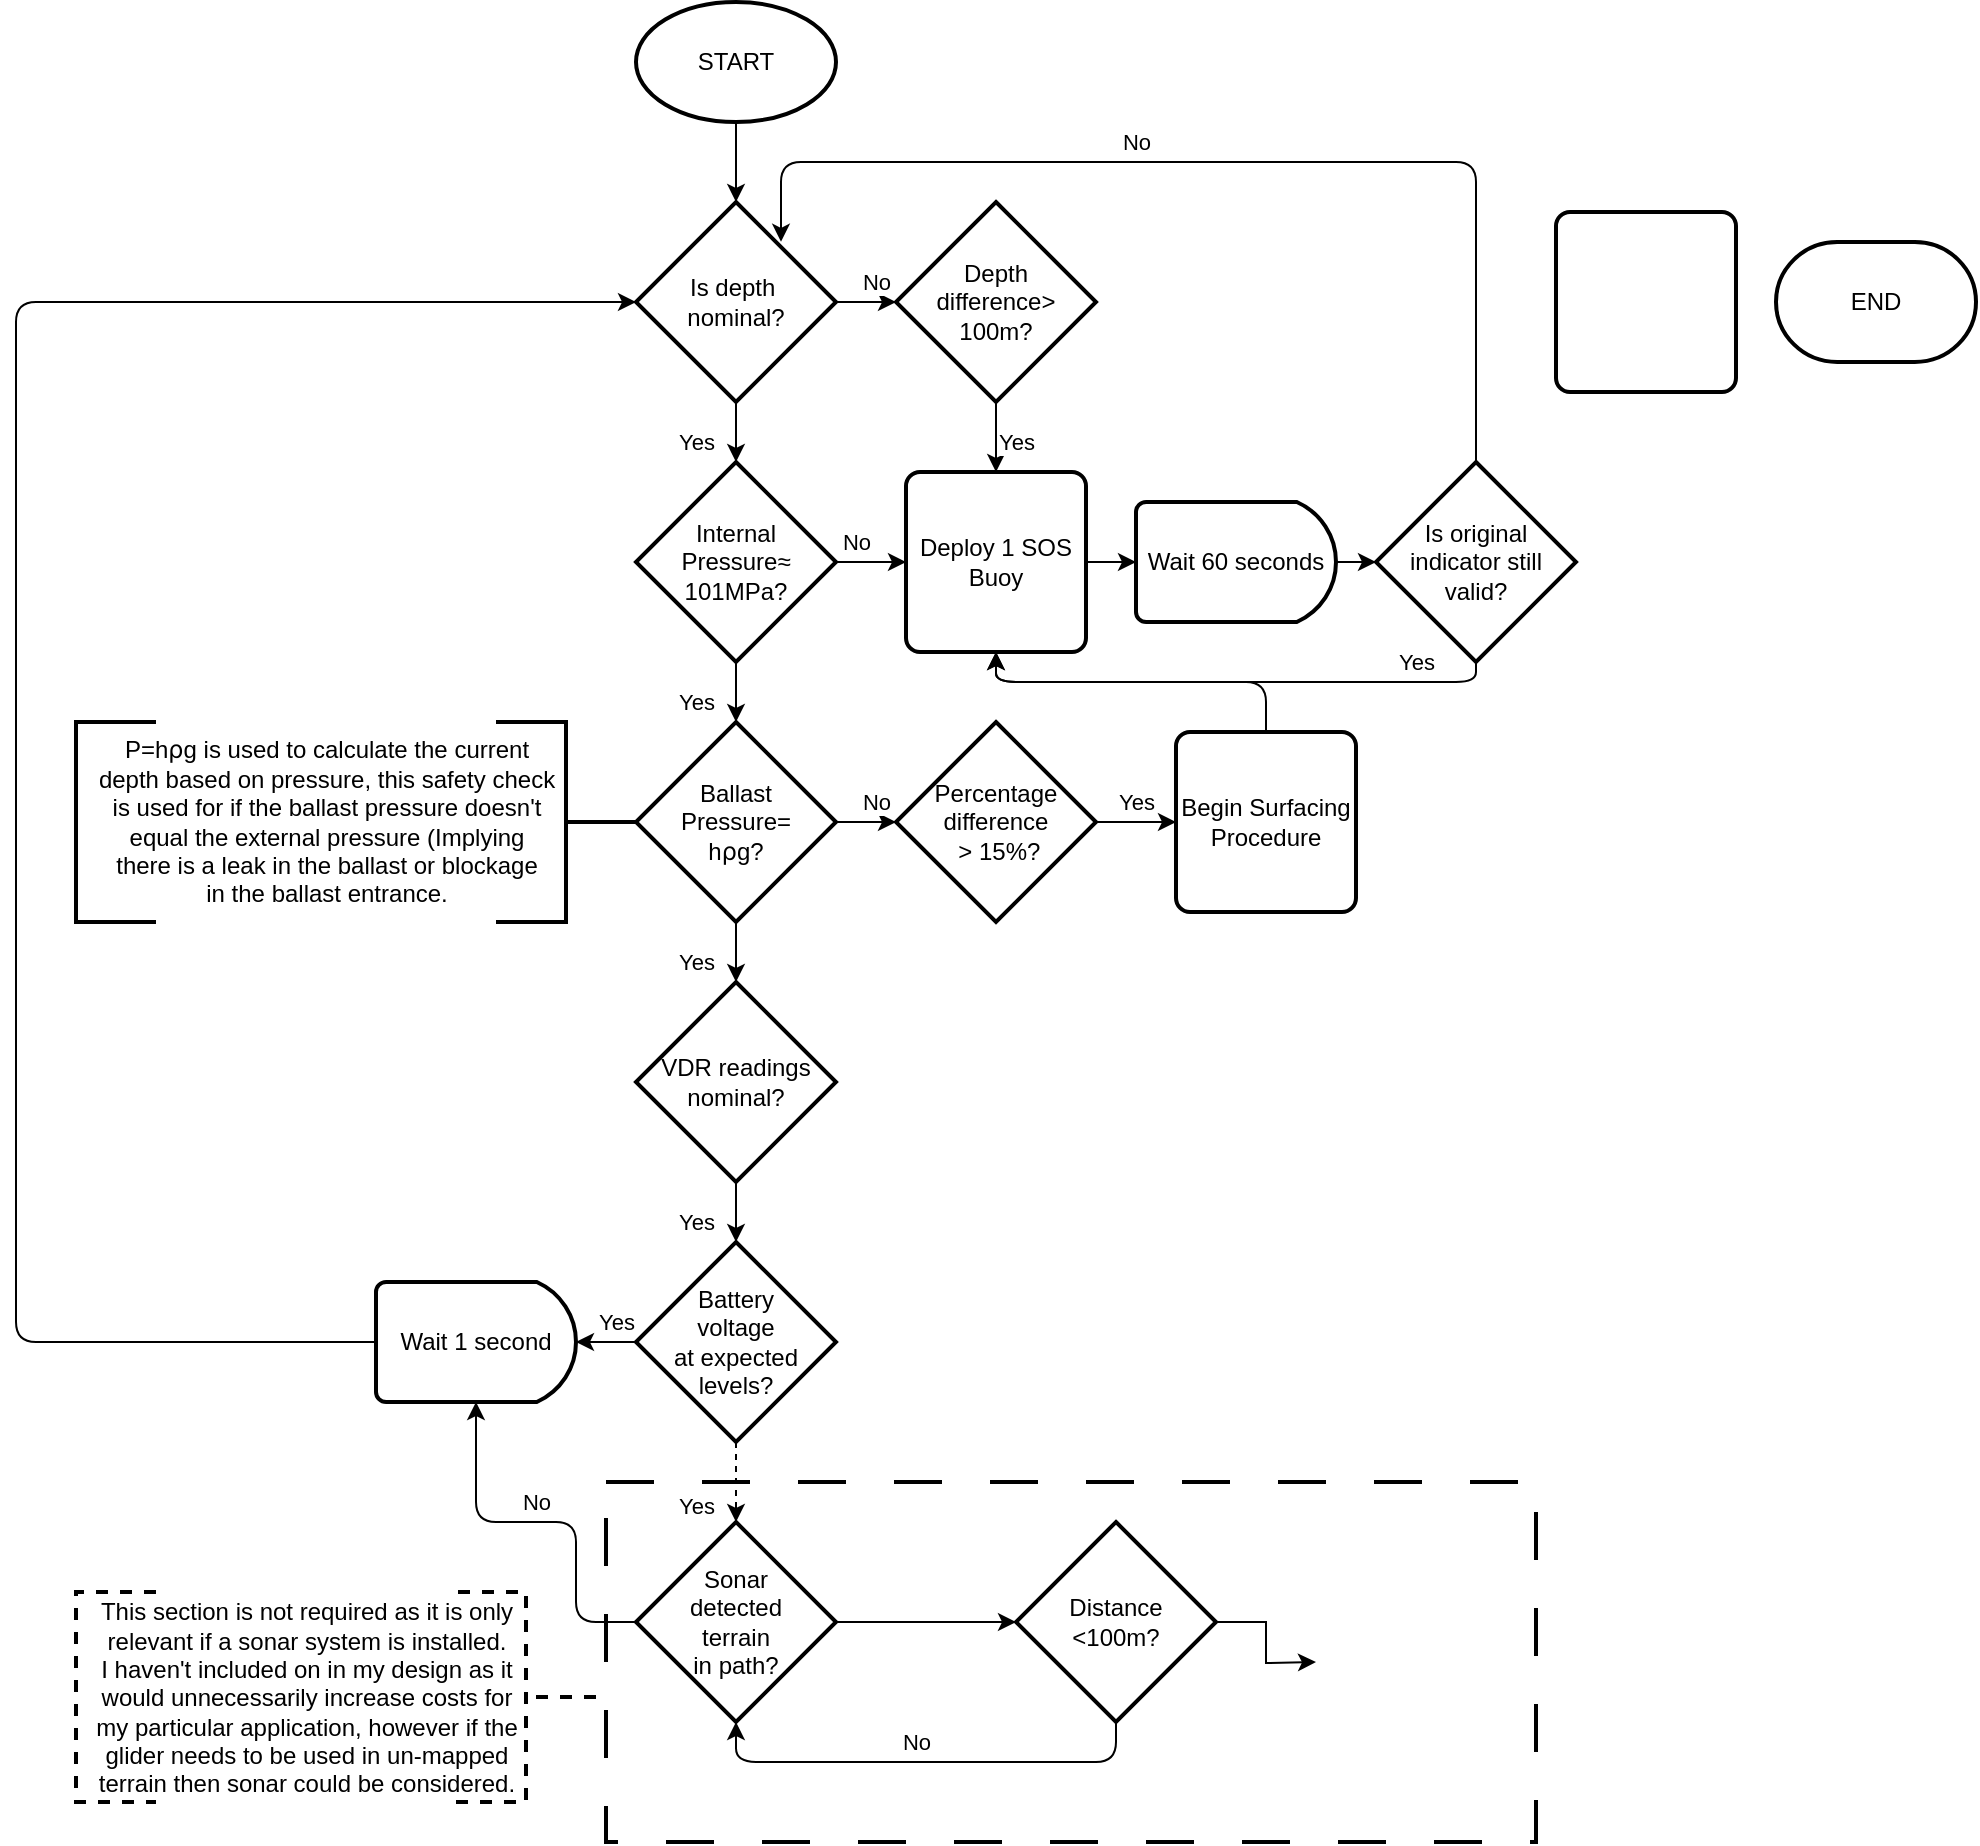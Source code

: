 <mxfile version="23.1.1" type="github">
  <diagram name="Page-1" id="_ZtMKQhsQfH3b8c-g6-p">
    <mxGraphModel dx="2363" dy="512" grid="1" gridSize="10" guides="1" tooltips="1" connect="1" arrows="1" fold="1" page="1" pageScale="1" pageWidth="1600" pageHeight="900" math="0" shadow="0">
      <root>
        <mxCell id="0" />
        <mxCell id="1" parent="0" />
        <mxCell id="843ryuQk1RUX_LKev8zN-1" value="" style="whiteSpace=wrap;html=1;fillOpacity=0;dashed=1;dashPattern=12 12;strokeWidth=2;" parent="1" vertex="1">
          <mxGeometry x="245" y="800" width="465" height="180" as="geometry" />
        </mxCell>
        <mxCell id="_ji78fSE16EsFTa8EE69-10" value="" style="edgeStyle=orthogonalEdgeStyle;rounded=0;orthogonalLoop=1;jettySize=auto;html=1;" parent="1" source="_ji78fSE16EsFTa8EE69-1" target="_ji78fSE16EsFTa8EE69-4" edge="1">
          <mxGeometry relative="1" as="geometry" />
        </mxCell>
        <mxCell id="_ji78fSE16EsFTa8EE69-1" value="START" style="strokeWidth=2;html=1;shape=mxgraph.flowchart.start_1;whiteSpace=wrap;" parent="1" vertex="1">
          <mxGeometry x="260" y="60" width="100" height="60" as="geometry" />
        </mxCell>
        <mxCell id="_ji78fSE16EsFTa8EE69-2" value="END" style="strokeWidth=2;html=1;shape=mxgraph.flowchart.terminator;whiteSpace=wrap;" parent="1" vertex="1">
          <mxGeometry x="830" y="180" width="100" height="60" as="geometry" />
        </mxCell>
        <mxCell id="_ji78fSE16EsFTa8EE69-12" value="Yes" style="edgeStyle=orthogonalEdgeStyle;rounded=0;orthogonalLoop=1;jettySize=auto;html=1;" parent="1" source="_ji78fSE16EsFTa8EE69-4" target="_ji78fSE16EsFTa8EE69-11" edge="1">
          <mxGeometry x="0.6" y="-20" relative="1" as="geometry">
            <mxPoint as="offset" />
          </mxGeometry>
        </mxCell>
        <mxCell id="843ryuQk1RUX_LKev8zN-7" value="No" style="edgeStyle=orthogonalEdgeStyle;rounded=0;orthogonalLoop=1;jettySize=auto;html=1;" parent="1" source="_ji78fSE16EsFTa8EE69-4" target="843ryuQk1RUX_LKev8zN-6" edge="1">
          <mxGeometry x="0.6" y="10" relative="1" as="geometry">
            <mxPoint as="offset" />
          </mxGeometry>
        </mxCell>
        <mxCell id="_ji78fSE16EsFTa8EE69-4" value="Is depth&amp;nbsp; nominal?" style="strokeWidth=2;html=1;shape=mxgraph.flowchart.decision;whiteSpace=wrap;strokeOpacity=100;fillOpacity=100;labelBackgroundColor=none;" parent="1" vertex="1">
          <mxGeometry x="260" y="160" width="100" height="100" as="geometry" />
        </mxCell>
        <mxCell id="aKs2sdPiNgqwLgO_cGCh-19" style="edgeStyle=orthogonalEdgeStyle;rounded=1;orthogonalLoop=1;jettySize=auto;html=1;entryX=0.5;entryY=1;entryDx=0;entryDy=0;curved=0;" edge="1" parent="1" source="_ji78fSE16EsFTa8EE69-5" target="aKs2sdPiNgqwLgO_cGCh-6">
          <mxGeometry relative="1" as="geometry">
            <Array as="points">
              <mxPoint x="575" y="400" />
              <mxPoint x="440" y="400" />
            </Array>
          </mxGeometry>
        </mxCell>
        <mxCell id="_ji78fSE16EsFTa8EE69-5" value="Begin Surfacing Procedure" style="rounded=1;whiteSpace=wrap;html=1;absoluteArcSize=1;arcSize=14;strokeWidth=2;rotation=0;strokeOpacity=100;fillOpacity=100;labelBackgroundColor=none;" parent="1" vertex="1">
          <mxGeometry x="530" y="425" width="90" height="90" as="geometry" />
        </mxCell>
        <mxCell id="_ji78fSE16EsFTa8EE69-7" value="" style="rounded=1;whiteSpace=wrap;html=1;absoluteArcSize=1;arcSize=14;strokeWidth=2;rotation=0;strokeOpacity=100;fillOpacity=100;labelBackgroundColor=none;" parent="1" vertex="1">
          <mxGeometry x="720" y="165" width="90" height="90" as="geometry" />
        </mxCell>
        <mxCell id="_ji78fSE16EsFTa8EE69-8" value="Wait 1 second" style="strokeWidth=2;html=1;shape=mxgraph.flowchart.delay;whiteSpace=wrap;" parent="1" vertex="1">
          <mxGeometry x="130" y="700" width="100" height="60" as="geometry" />
        </mxCell>
        <mxCell id="_ji78fSE16EsFTa8EE69-15" value="Yes" style="edgeStyle=orthogonalEdgeStyle;rounded=0;orthogonalLoop=1;jettySize=auto;html=1;" parent="1" source="_ji78fSE16EsFTa8EE69-11" target="_ji78fSE16EsFTa8EE69-14" edge="1">
          <mxGeometry x="0.6" y="-20" relative="1" as="geometry">
            <mxPoint as="offset" />
          </mxGeometry>
        </mxCell>
        <mxCell id="aKs2sdPiNgqwLgO_cGCh-8" value="No" style="edgeStyle=orthogonalEdgeStyle;rounded=0;orthogonalLoop=1;jettySize=auto;html=1;" edge="1" parent="1" source="_ji78fSE16EsFTa8EE69-11" target="aKs2sdPiNgqwLgO_cGCh-6">
          <mxGeometry x="-0.556" y="10" relative="1" as="geometry">
            <mxPoint as="offset" />
          </mxGeometry>
        </mxCell>
        <mxCell id="_ji78fSE16EsFTa8EE69-11" value="Internal&lt;br&gt;Pressure≈&lt;br&gt;101MPa?" style="strokeWidth=2;html=1;shape=mxgraph.flowchart.decision;whiteSpace=wrap;strokeOpacity=100;fillOpacity=100;labelBackgroundColor=none;" parent="1" vertex="1">
          <mxGeometry x="260" y="290" width="100" height="100" as="geometry" />
        </mxCell>
        <mxCell id="_ji78fSE16EsFTa8EE69-23" value="Yes" style="edgeStyle=orthogonalEdgeStyle;rounded=0;orthogonalLoop=1;jettySize=auto;html=1;" parent="1" source="_ji78fSE16EsFTa8EE69-14" target="_ji78fSE16EsFTa8EE69-21" edge="1">
          <mxGeometry x="0.6" y="-20" relative="1" as="geometry">
            <mxPoint as="offset" />
          </mxGeometry>
        </mxCell>
        <mxCell id="INJ6BTLhFH8vUywgqhRU-7" value="" style="edgeStyle=orthogonalEdgeStyle;rounded=0;orthogonalLoop=1;jettySize=auto;html=1;" parent="1" source="_ji78fSE16EsFTa8EE69-14" target="INJ6BTLhFH8vUywgqhRU-6" edge="1">
          <mxGeometry relative="1" as="geometry" />
        </mxCell>
        <mxCell id="INJ6BTLhFH8vUywgqhRU-8" value="No" style="edgeLabel;html=1;align=center;verticalAlign=middle;resizable=0;points=[];" parent="INJ6BTLhFH8vUywgqhRU-7" vertex="1" connectable="0">
          <mxGeometry x="0.4" relative="1" as="geometry">
            <mxPoint x="5" y="-10" as="offset" />
          </mxGeometry>
        </mxCell>
        <mxCell id="_ji78fSE16EsFTa8EE69-14" value="Ballast &lt;br&gt;Pressure=&lt;br&gt;h⍴g?" style="strokeWidth=2;html=1;shape=mxgraph.flowchart.decision;whiteSpace=wrap;strokeOpacity=100;fillOpacity=100;labelBackgroundColor=none;" parent="1" vertex="1">
          <mxGeometry x="260" y="420" width="100" height="100" as="geometry" />
        </mxCell>
        <mxCell id="_ji78fSE16EsFTa8EE69-16" value="" style="strokeWidth=2;html=1;shape=mxgraph.flowchart.annotation_2;align=left;labelPosition=right;pointerEvents=1;direction=west;" parent="1" vertex="1">
          <mxGeometry x="190" y="420" width="70" height="100" as="geometry" />
        </mxCell>
        <mxCell id="_ji78fSE16EsFTa8EE69-18" value="P=h⍴g is used to calculate the current &lt;br&gt;depth based on pressure, this safety check&lt;br&gt;is used for if the ballast pressure doesn&#39;t&lt;br&gt;equal the external pressure (Implying&lt;br&gt;there is a leak in the ballast or blockage&lt;br&gt;in the ballast entrance." style="text;html=1;align=center;verticalAlign=middle;resizable=0;points=[];autosize=1;strokeColor=none;fillColor=none;" parent="1" vertex="1">
          <mxGeometry x="-20" y="420" width="250" height="100" as="geometry" />
        </mxCell>
        <mxCell id="_ji78fSE16EsFTa8EE69-19" value="" style="strokeWidth=2;html=1;shape=mxgraph.flowchart.annotation_1;align=left;pointerEvents=1;" parent="1" vertex="1">
          <mxGeometry x="-20" y="420" width="40" height="100" as="geometry" />
        </mxCell>
        <mxCell id="_ji78fSE16EsFTa8EE69-25" value="Yes" style="edgeStyle=orthogonalEdgeStyle;rounded=0;orthogonalLoop=1;jettySize=auto;html=1;" parent="1" source="_ji78fSE16EsFTa8EE69-21" target="_ji78fSE16EsFTa8EE69-24" edge="1">
          <mxGeometry x="0.6" y="-20" relative="1" as="geometry">
            <mxPoint as="offset" />
          </mxGeometry>
        </mxCell>
        <mxCell id="_ji78fSE16EsFTa8EE69-21" value="VDR readings nominal?" style="strokeWidth=2;html=1;shape=mxgraph.flowchart.decision;whiteSpace=wrap;strokeOpacity=100;fillOpacity=100;labelBackgroundColor=none;" parent="1" vertex="1">
          <mxGeometry x="260" y="550" width="100" height="100" as="geometry" />
        </mxCell>
        <mxCell id="_ji78fSE16EsFTa8EE69-27" value="Yes" style="edgeStyle=orthogonalEdgeStyle;rounded=0;orthogonalLoop=1;jettySize=auto;html=1;dashed=1;strokeWidth=1;jumpSize=6;" parent="1" source="_ji78fSE16EsFTa8EE69-24" target="_ji78fSE16EsFTa8EE69-26" edge="1">
          <mxGeometry x="0.6" y="-20" relative="1" as="geometry">
            <mxPoint as="offset" />
          </mxGeometry>
        </mxCell>
        <mxCell id="843ryuQk1RUX_LKev8zN-8" value="Yes" style="edgeStyle=orthogonalEdgeStyle;rounded=0;orthogonalLoop=1;jettySize=auto;html=1;" parent="1" source="_ji78fSE16EsFTa8EE69-24" target="_ji78fSE16EsFTa8EE69-8" edge="1">
          <mxGeometry x="0.198" y="-10" relative="1" as="geometry">
            <mxPoint as="offset" />
          </mxGeometry>
        </mxCell>
        <mxCell id="_ji78fSE16EsFTa8EE69-24" value="Battery &lt;br&gt;voltage &lt;br&gt;at expected levels?" style="strokeWidth=2;html=1;shape=mxgraph.flowchart.decision;whiteSpace=wrap;strokeOpacity=100;fillOpacity=100;labelBackgroundColor=none;" parent="1" vertex="1">
          <mxGeometry x="260" y="680" width="100" height="100" as="geometry" />
        </mxCell>
        <mxCell id="INJ6BTLhFH8vUywgqhRU-10" value="" style="edgeStyle=orthogonalEdgeStyle;rounded=0;orthogonalLoop=1;jettySize=auto;html=1;" parent="1" source="_ji78fSE16EsFTa8EE69-26" target="INJ6BTLhFH8vUywgqhRU-9" edge="1">
          <mxGeometry relative="1" as="geometry" />
        </mxCell>
        <mxCell id="_ji78fSE16EsFTa8EE69-26" value="Sonar &lt;br&gt;detected&lt;br&gt;terrain &lt;br&gt;in path?" style="strokeWidth=2;html=1;shape=mxgraph.flowchart.decision;whiteSpace=wrap;strokeOpacity=100;fillOpacity=100;labelBackgroundColor=none;" parent="1" vertex="1">
          <mxGeometry x="260" y="820" width="100" height="100" as="geometry" />
        </mxCell>
        <mxCell id="843ryuQk1RUX_LKev8zN-2" value="" style="strokeWidth=2;html=1;shape=mxgraph.flowchart.annotation_2;align=left;labelPosition=right;pointerEvents=1;direction=west;dashed=1;" parent="1" vertex="1">
          <mxGeometry x="170" y="855" width="70" height="105" as="geometry" />
        </mxCell>
        <mxCell id="843ryuQk1RUX_LKev8zN-3" value="This section is not required as it is only&lt;br&gt;relevant if a sonar system is installed.&lt;br&gt;I haven&#39;t included on in my design as it&lt;br&gt;would unnecessarily increase costs for&lt;br&gt;my particular application, however if the&lt;br&gt;glider needs to be used in un-mapped&lt;br&gt;terrain then sonar could be considered.&lt;br&gt;" style="text;html=1;align=center;verticalAlign=middle;resizable=0;points=[];autosize=1;strokeColor=none;fillColor=none;dashed=1;" parent="1" vertex="1">
          <mxGeometry x="-20" y="852.5" width="230" height="110" as="geometry" />
        </mxCell>
        <mxCell id="843ryuQk1RUX_LKev8zN-4" value="" style="strokeWidth=2;html=1;shape=mxgraph.flowchart.annotation_1;align=left;pointerEvents=1;dashed=1;" parent="1" vertex="1">
          <mxGeometry x="-20" y="855" width="40" height="105" as="geometry" />
        </mxCell>
        <mxCell id="aKs2sdPiNgqwLgO_cGCh-7" value="Yes" style="edgeStyle=orthogonalEdgeStyle;rounded=0;orthogonalLoop=1;jettySize=auto;html=1;" edge="1" parent="1" source="843ryuQk1RUX_LKev8zN-6" target="aKs2sdPiNgqwLgO_cGCh-6">
          <mxGeometry x="-0.11" y="-10" relative="1" as="geometry">
            <mxPoint as="offset" />
          </mxGeometry>
        </mxCell>
        <mxCell id="843ryuQk1RUX_LKev8zN-6" value="Depth &lt;br&gt;difference&amp;gt; 100m?" style="strokeWidth=2;html=1;shape=mxgraph.flowchart.decision;whiteSpace=wrap;strokeOpacity=100;fillOpacity=100;labelBackgroundColor=none;" parent="1" vertex="1">
          <mxGeometry x="390" y="160" width="100" height="100" as="geometry" />
        </mxCell>
        <mxCell id="843ryuQk1RUX_LKev8zN-9" value="No" style="edgeStyle=orthogonalEdgeStyle;rounded=1;orthogonalLoop=1;jettySize=auto;html=1;exitX=0;exitY=0.5;exitDx=0;exitDy=0;exitPerimeter=0;entryX=0.5;entryY=1;entryDx=0;entryDy=0;entryPerimeter=0;curved=0;" parent="1" source="_ji78fSE16EsFTa8EE69-26" target="_ji78fSE16EsFTa8EE69-8" edge="1">
          <mxGeometry x="0.053" y="-10" relative="1" as="geometry">
            <Array as="points">
              <mxPoint x="230" y="870" />
              <mxPoint x="230" y="820" />
              <mxPoint x="180" y="820" />
            </Array>
            <mxPoint as="offset" />
          </mxGeometry>
        </mxCell>
        <mxCell id="843ryuQk1RUX_LKev8zN-10" style="edgeStyle=orthogonalEdgeStyle;rounded=1;orthogonalLoop=1;jettySize=auto;html=1;entryX=0;entryY=0.5;entryDx=0;entryDy=0;entryPerimeter=0;curved=0;" parent="1" source="_ji78fSE16EsFTa8EE69-8" target="_ji78fSE16EsFTa8EE69-4" edge="1">
          <mxGeometry relative="1" as="geometry">
            <Array as="points">
              <mxPoint x="-50" y="730" />
              <mxPoint x="-50" y="210" />
            </Array>
          </mxGeometry>
        </mxCell>
        <mxCell id="aKs2sdPiNgqwLgO_cGCh-16" value="Yes" style="edgeStyle=orthogonalEdgeStyle;rounded=0;orthogonalLoop=1;jettySize=auto;html=1;" edge="1" parent="1" source="INJ6BTLhFH8vUywgqhRU-6" target="_ji78fSE16EsFTa8EE69-5">
          <mxGeometry y="10" relative="1" as="geometry">
            <mxPoint as="offset" />
          </mxGeometry>
        </mxCell>
        <mxCell id="INJ6BTLhFH8vUywgqhRU-6" value="Percentage difference&lt;br&gt;&amp;nbsp;&amp;gt; 15%?" style="strokeWidth=2;html=1;shape=mxgraph.flowchart.decision;whiteSpace=wrap;strokeOpacity=100;fillOpacity=100;labelBackgroundColor=none;" parent="1" vertex="1">
          <mxGeometry x="390" y="420" width="100" height="100" as="geometry" />
        </mxCell>
        <mxCell id="INJ6BTLhFH8vUywgqhRU-9" value="Distance &lt;br&gt;&amp;lt;100m?" style="strokeWidth=2;html=1;shape=mxgraph.flowchart.decision;whiteSpace=wrap;strokeOpacity=100;fillOpacity=100;labelBackgroundColor=none;" parent="1" vertex="1">
          <mxGeometry x="450" y="820" width="100" height="100" as="geometry" />
        </mxCell>
        <mxCell id="INJ6BTLhFH8vUywgqhRU-12" value="No" style="edgeStyle=orthogonalEdgeStyle;rounded=1;orthogonalLoop=1;jettySize=auto;html=1;entryX=0.5;entryY=1;entryDx=0;entryDy=0;entryPerimeter=0;exitX=0.5;exitY=1;exitDx=0;exitDy=0;exitPerimeter=0;curved=0;" parent="1" source="INJ6BTLhFH8vUywgqhRU-9" target="_ji78fSE16EsFTa8EE69-26" edge="1">
          <mxGeometry x="0.043" y="-10" relative="1" as="geometry">
            <mxPoint as="offset" />
          </mxGeometry>
        </mxCell>
        <mxCell id="aKs2sdPiNgqwLgO_cGCh-3" style="edgeStyle=orthogonalEdgeStyle;rounded=0;orthogonalLoop=1;jettySize=auto;html=1;entryX=0;entryY=0.75;entryDx=0;entryDy=0;entryPerimeter=0;" edge="1" parent="1" source="INJ6BTLhFH8vUywgqhRU-9">
          <mxGeometry relative="1" as="geometry">
            <mxPoint x="600" y="890" as="targetPoint" />
          </mxGeometry>
        </mxCell>
        <mxCell id="aKs2sdPiNgqwLgO_cGCh-10" value="" style="edgeStyle=orthogonalEdgeStyle;rounded=0;orthogonalLoop=1;jettySize=auto;html=1;" edge="1" parent="1" source="aKs2sdPiNgqwLgO_cGCh-6" target="aKs2sdPiNgqwLgO_cGCh-9">
          <mxGeometry relative="1" as="geometry" />
        </mxCell>
        <mxCell id="aKs2sdPiNgqwLgO_cGCh-6" value="Deploy 1 SOS Buoy" style="rounded=1;whiteSpace=wrap;html=1;absoluteArcSize=1;arcSize=14;strokeWidth=2;rotation=0;strokeOpacity=100;fillOpacity=100;labelBackgroundColor=none;" vertex="1" parent="1">
          <mxGeometry x="395" y="295" width="90" height="90" as="geometry" />
        </mxCell>
        <mxCell id="aKs2sdPiNgqwLgO_cGCh-12" value="" style="edgeStyle=orthogonalEdgeStyle;rounded=0;orthogonalLoop=1;jettySize=auto;html=1;" edge="1" parent="1" source="aKs2sdPiNgqwLgO_cGCh-9" target="aKs2sdPiNgqwLgO_cGCh-11">
          <mxGeometry relative="1" as="geometry" />
        </mxCell>
        <mxCell id="aKs2sdPiNgqwLgO_cGCh-9" value="Wait 60 seconds" style="strokeWidth=2;html=1;shape=mxgraph.flowchart.delay;whiteSpace=wrap;" vertex="1" parent="1">
          <mxGeometry x="510" y="310" width="100" height="60" as="geometry" />
        </mxCell>
        <mxCell id="aKs2sdPiNgqwLgO_cGCh-13" value="Yes" style="edgeStyle=orthogonalEdgeStyle;rounded=1;orthogonalLoop=1;jettySize=auto;html=1;entryX=0.5;entryY=1;entryDx=0;entryDy=0;curved=0;" edge="1" parent="1" source="aKs2sdPiNgqwLgO_cGCh-11" target="aKs2sdPiNgqwLgO_cGCh-6">
          <mxGeometry x="-0.698" y="-10" relative="1" as="geometry">
            <Array as="points">
              <mxPoint x="680" y="400" />
              <mxPoint x="440" y="400" />
            </Array>
            <mxPoint as="offset" />
          </mxGeometry>
        </mxCell>
        <mxCell id="aKs2sdPiNgqwLgO_cGCh-14" value="No" style="edgeStyle=orthogonalEdgeStyle;rounded=1;orthogonalLoop=1;jettySize=auto;html=1;entryX=0.725;entryY=0.199;entryDx=0;entryDy=0;entryPerimeter=0;curved=0;" edge="1" parent="1" source="aKs2sdPiNgqwLgO_cGCh-11" target="_ji78fSE16EsFTa8EE69-4">
          <mxGeometry x="0.191" y="-10" relative="1" as="geometry">
            <mxPoint x="400" y="150" as="targetPoint" />
            <Array as="points">
              <mxPoint x="680" y="140" />
              <mxPoint x="333" y="140" />
            </Array>
            <mxPoint as="offset" />
          </mxGeometry>
        </mxCell>
        <mxCell id="aKs2sdPiNgqwLgO_cGCh-11" value="Is original indicator still valid?" style="strokeWidth=2;html=1;shape=mxgraph.flowchart.decision;whiteSpace=wrap;strokeOpacity=100;fillOpacity=100;labelBackgroundColor=none;" vertex="1" parent="1">
          <mxGeometry x="630" y="290" width="100" height="100" as="geometry" />
        </mxCell>
      </root>
    </mxGraphModel>
  </diagram>
</mxfile>
